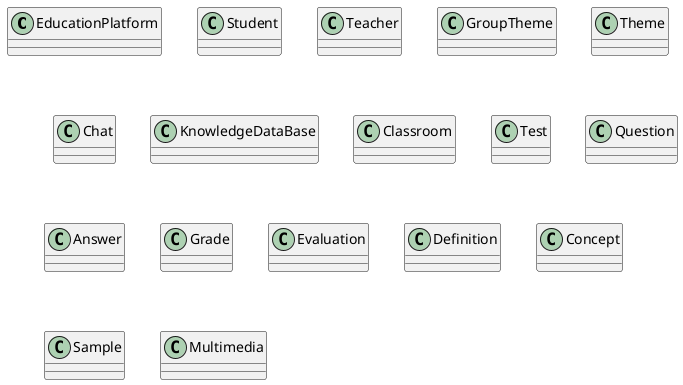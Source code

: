 @startuml EducationPlatform
class EducationPlatform

class Student
class Teacher

class GroupTheme
class Theme

class Chat
class KnowledgeDataBase
class Classroom

class Test
class Question
class Answer
class Grade
class Evaluation

class Definition
class Concept

class Sample

class Multimedia
@enduml